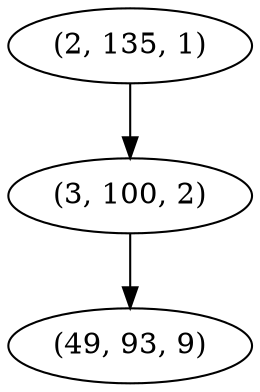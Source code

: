 digraph tree {
    "(2, 135, 1)";
    "(3, 100, 2)";
    "(49, 93, 9)";
    "(2, 135, 1)" -> "(3, 100, 2)";
    "(3, 100, 2)" -> "(49, 93, 9)";
}
